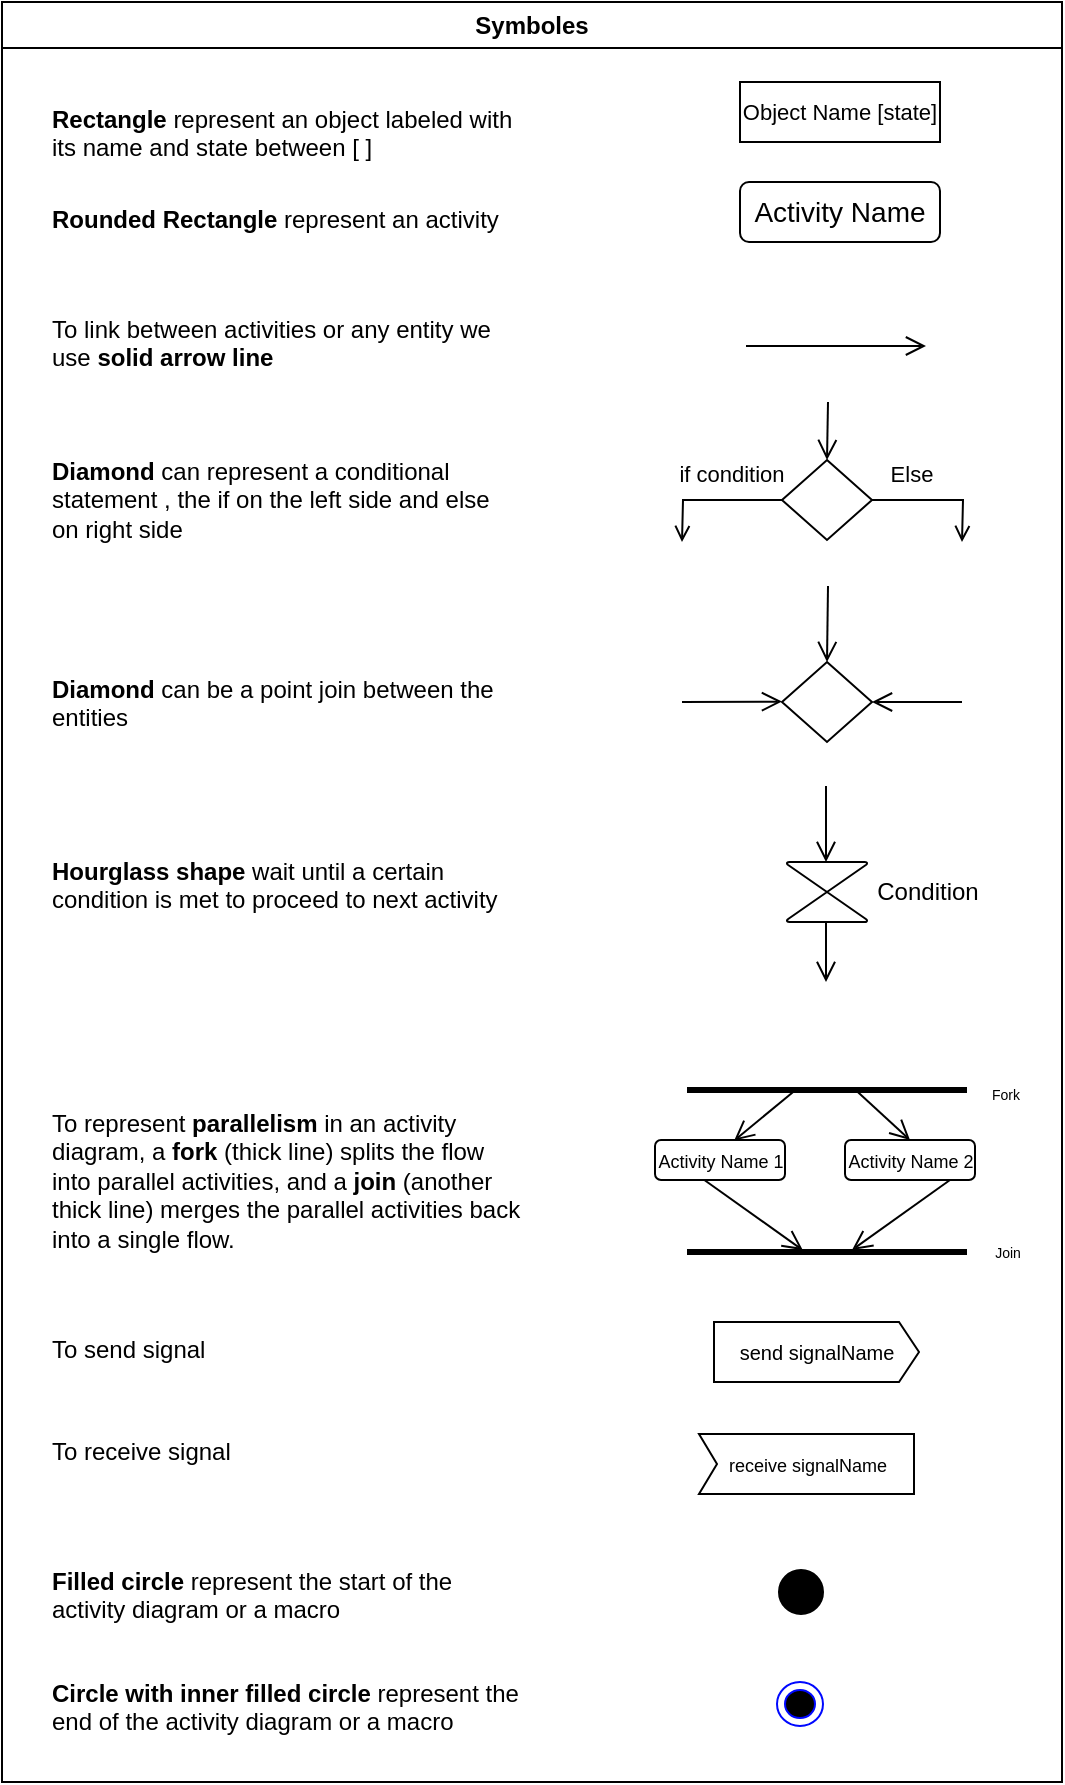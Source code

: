 <mxfile version="25.0.2">
  <diagram name="Page-1" id="kOurHQ7dUZ6u-fdU3AdX">
    <mxGraphModel dx="821" dy="531" grid="1" gridSize="10" guides="1" tooltips="1" connect="1" arrows="1" fold="1" page="1" pageScale="1" pageWidth="570" pageHeight="940" math="0" shadow="0">
      <root>
        <mxCell id="0" />
        <mxCell id="1" parent="0" />
        <mxCell id="ODHws7L-mMITOsE462_n-108" value="" style="group" vertex="1" connectable="0" parent="1">
          <mxGeometry x="20" y="20" width="530" height="890" as="geometry" />
        </mxCell>
        <mxCell id="ODHws7L-mMITOsE462_n-1" value="Symboles" style="swimlane;whiteSpace=wrap;html=1;" vertex="1" parent="ODHws7L-mMITOsE462_n-108">
          <mxGeometry width="530" height="890" as="geometry" />
        </mxCell>
        <mxCell id="ODHws7L-mMITOsE462_n-2" value="&lt;font style=&quot;font-size: 11px;&quot;&gt;Object Name [state]&lt;/font&gt;" style="rounded=0;whiteSpace=wrap;html=1;align=center;fillColor=none;" vertex="1" parent="ODHws7L-mMITOsE462_n-1">
          <mxGeometry x="369" y="40" width="100" height="30" as="geometry" />
        </mxCell>
        <mxCell id="ODHws7L-mMITOsE462_n-8" value="&lt;font style=&quot;font-size: 14px;&quot;&gt;Activity Name&lt;/font&gt;" style="rounded=1;whiteSpace=wrap;html=1;fillColor=none;" vertex="1" parent="ODHws7L-mMITOsE462_n-1">
          <mxGeometry x="369" y="90" width="100" height="30" as="geometry" />
        </mxCell>
        <mxCell id="ODHws7L-mMITOsE462_n-10" style="edgeStyle=orthogonalEdgeStyle;rounded=0;orthogonalLoop=1;jettySize=auto;html=1;endArrow=open;endFill=0;" edge="1" parent="ODHws7L-mMITOsE462_n-1" source="ODHws7L-mMITOsE462_n-9">
          <mxGeometry relative="1" as="geometry">
            <mxPoint x="480" y="270" as="targetPoint" />
          </mxGeometry>
        </mxCell>
        <mxCell id="ODHws7L-mMITOsE462_n-11" style="edgeStyle=orthogonalEdgeStyle;rounded=0;orthogonalLoop=1;jettySize=auto;html=1;endArrow=open;endFill=0;" edge="1" parent="ODHws7L-mMITOsE462_n-1" source="ODHws7L-mMITOsE462_n-9">
          <mxGeometry relative="1" as="geometry">
            <mxPoint x="340" y="270" as="targetPoint" />
          </mxGeometry>
        </mxCell>
        <mxCell id="ODHws7L-mMITOsE462_n-16" value="&lt;b&gt;Rectangle &lt;/b&gt;represent an object labeled with&lt;div&gt;its name and state between [ ]&lt;/div&gt;" style="text;html=1;align=left;verticalAlign=top;whiteSpace=wrap;rounded=0;" vertex="1" parent="ODHws7L-mMITOsE462_n-1">
          <mxGeometry x="23" y="45" width="237" height="35" as="geometry" />
        </mxCell>
        <mxCell id="ODHws7L-mMITOsE462_n-17" value="&lt;b&gt;Rounded Rectangle &lt;/b&gt;represent an activity" style="text;html=1;align=left;verticalAlign=top;whiteSpace=wrap;rounded=0;" vertex="1" parent="ODHws7L-mMITOsE462_n-1">
          <mxGeometry x="23" y="95" width="237" height="20" as="geometry" />
        </mxCell>
        <mxCell id="ODHws7L-mMITOsE462_n-19" value="To link between activities or any entity&amp;nbsp;&lt;span style=&quot;background-color: initial;&quot;&gt;we use &lt;/span&gt;&lt;b style=&quot;background-color: initial;&quot;&gt;solid arrow line&lt;/b&gt;" style="text;html=1;align=left;verticalAlign=top;whiteSpace=wrap;rounded=0;" vertex="1" parent="ODHws7L-mMITOsE462_n-1">
          <mxGeometry x="23" y="150" width="237" height="40" as="geometry" />
        </mxCell>
        <mxCell id="ODHws7L-mMITOsE462_n-27" value="&lt;b&gt;Diamond&lt;/b&gt; can represent a conditional statement , the if on the left side and else on right side" style="text;html=1;align=left;verticalAlign=top;whiteSpace=wrap;rounded=0;" vertex="1" parent="ODHws7L-mMITOsE462_n-1">
          <mxGeometry x="23" y="221" width="237" height="49" as="geometry" />
        </mxCell>
        <mxCell id="ODHws7L-mMITOsE462_n-28" value="" style="rhombus;whiteSpace=wrap;html=1;fillColor=none;" vertex="1" parent="ODHws7L-mMITOsE462_n-1">
          <mxGeometry x="390" y="330" width="45" height="40" as="geometry" />
        </mxCell>
        <mxCell id="ODHws7L-mMITOsE462_n-29" value="" style="endArrow=open;endFill=1;endSize=8;html=1;rounded=0;entryX=0;entryY=0.5;entryDx=0;entryDy=0;" edge="1" parent="ODHws7L-mMITOsE462_n-1">
          <mxGeometry width="160" relative="1" as="geometry">
            <mxPoint x="340" y="350" as="sourcePoint" />
            <mxPoint x="390" y="349.81" as="targetPoint" />
          </mxGeometry>
        </mxCell>
        <mxCell id="ODHws7L-mMITOsE462_n-31" value="" style="endArrow=open;endFill=1;endSize=8;html=1;rounded=0;entryX=0.5;entryY=0;entryDx=0;entryDy=0;" edge="1" parent="ODHws7L-mMITOsE462_n-1" target="ODHws7L-mMITOsE462_n-28">
          <mxGeometry width="160" relative="1" as="geometry">
            <mxPoint x="413" y="292" as="sourcePoint" />
            <mxPoint x="412.35" y="309.5" as="targetPoint" />
            <Array as="points" />
          </mxGeometry>
        </mxCell>
        <mxCell id="ODHws7L-mMITOsE462_n-33" value="&lt;b&gt;Diamond&lt;/b&gt; can be a point join between the entities&amp;nbsp;" style="text;html=1;align=left;verticalAlign=top;whiteSpace=wrap;rounded=0;" vertex="1" parent="ODHws7L-mMITOsE462_n-1">
          <mxGeometry x="23" y="330" width="237" height="39" as="geometry" />
        </mxCell>
        <mxCell id="ODHws7L-mMITOsE462_n-34" value="" style="verticalLabelPosition=bottom;verticalAlign=top;html=1;shape=mxgraph.flowchart.collate;fillColor=none;" vertex="1" parent="ODHws7L-mMITOsE462_n-1">
          <mxGeometry x="392.5" y="430" width="40" height="30" as="geometry" />
        </mxCell>
        <mxCell id="ODHws7L-mMITOsE462_n-38" value="&lt;b&gt;Hourglass shape&lt;/b&gt;&amp;nbsp;wait until a certain condition is met to proceed to next activity&amp;nbsp;" style="text;html=1;align=left;verticalAlign=top;whiteSpace=wrap;rounded=0;" vertex="1" parent="ODHws7L-mMITOsE462_n-1">
          <mxGeometry x="23" y="421" width="237" height="39" as="geometry" />
        </mxCell>
        <mxCell id="ODHws7L-mMITOsE462_n-41" value="" style="line;strokeWidth=3;fillColor=none;align=left;verticalAlign=middle;spacingTop=-1;spacingLeft=3;spacingRight=3;rotatable=0;labelPosition=right;points=[];portConstraint=eastwest;strokeColor=inherit;" vertex="1" parent="ODHws7L-mMITOsE462_n-1">
          <mxGeometry x="342.5" y="621" width="140" height="8" as="geometry" />
        </mxCell>
        <mxCell id="ODHws7L-mMITOsE462_n-40" value="" style="line;strokeWidth=3;fillColor=none;align=left;verticalAlign=middle;spacingTop=-1;spacingLeft=3;spacingRight=3;rotatable=0;labelPosition=right;points=[];portConstraint=eastwest;strokeColor=inherit;" vertex="1" parent="ODHws7L-mMITOsE462_n-1">
          <mxGeometry x="342.5" y="540" width="140" height="8" as="geometry" />
        </mxCell>
        <mxCell id="ODHws7L-mMITOsE462_n-44" value="&lt;font style=&quot;font-size: 9px;&quot;&gt;Activity Name 1&lt;/font&gt;" style="rounded=1;whiteSpace=wrap;html=1;fillColor=none;" vertex="1" parent="ODHws7L-mMITOsE462_n-1">
          <mxGeometry x="326.5" y="569" width="65" height="20" as="geometry" />
        </mxCell>
        <mxCell id="ODHws7L-mMITOsE462_n-45" value="&lt;font style=&quot;font-size: 9px;&quot;&gt;Activity Name 2&lt;/font&gt;" style="rounded=1;whiteSpace=wrap;html=1;fillColor=none;" vertex="1" parent="ODHws7L-mMITOsE462_n-1">
          <mxGeometry x="421.5" y="569" width="65" height="20" as="geometry" />
        </mxCell>
        <mxCell id="ODHws7L-mMITOsE462_n-42" value="" style="endArrow=open;endFill=1;endSize=8;html=1;rounded=0;exitX=0.606;exitY=0.558;exitDx=0;exitDy=0;exitPerimeter=0;entryX=0.5;entryY=0;entryDx=0;entryDy=0;" edge="1" parent="ODHws7L-mMITOsE462_n-1" source="ODHws7L-mMITOsE462_n-40" target="ODHws7L-mMITOsE462_n-45">
          <mxGeometry width="160" relative="1" as="geometry">
            <mxPoint x="382" y="386" as="sourcePoint" />
            <mxPoint x="470" y="570" as="targetPoint" />
          </mxGeometry>
        </mxCell>
        <mxCell id="ODHws7L-mMITOsE462_n-46" value="" style="endArrow=open;endFill=1;endSize=8;html=1;rounded=0;exitX=0.395;exitY=0.999;exitDx=0;exitDy=0;exitPerimeter=0;entryX=0.421;entryY=0.635;entryDx=0;entryDy=0;entryPerimeter=0;" edge="1" parent="ODHws7L-mMITOsE462_n-1">
          <mxGeometry width="160" relative="1" as="geometry">
            <mxPoint x="351.175" y="589" as="sourcePoint" />
            <mxPoint x="400.44" y="624.08" as="targetPoint" />
          </mxGeometry>
        </mxCell>
        <mxCell id="ODHws7L-mMITOsE462_n-50" value="&lt;font style=&quot;font-size: 7px;&quot;&gt;Fork&amp;nbsp;&lt;/font&gt;" style="text;html=1;align=center;verticalAlign=middle;whiteSpace=wrap;rounded=0;" vertex="1" parent="ODHws7L-mMITOsE462_n-1">
          <mxGeometry x="482.5" y="540" width="40" height="10" as="geometry" />
        </mxCell>
        <mxCell id="ODHws7L-mMITOsE462_n-53" value="&lt;span style=&quot;font-size: 7px;&quot;&gt;Join&lt;/span&gt;" style="text;html=1;align=center;verticalAlign=middle;whiteSpace=wrap;rounded=0;" vertex="1" parent="ODHws7L-mMITOsE462_n-1">
          <mxGeometry x="482.5" y="619" width="40" height="10" as="geometry" />
        </mxCell>
        <mxCell id="ODHws7L-mMITOsE462_n-54" value="To represent &lt;strong&gt;parallelism&lt;/strong&gt; in an activity diagram, a &lt;strong&gt;fork&lt;/strong&gt; (thick line) splits the flow into parallel activities, and a &lt;strong&gt;join&lt;/strong&gt; (another thick line) merges the parallel activities back into a single flow." style="text;html=1;align=left;verticalAlign=top;whiteSpace=wrap;rounded=0;" vertex="1" parent="ODHws7L-mMITOsE462_n-1">
          <mxGeometry x="23" y="546.5" width="237" height="83.5" as="geometry" />
        </mxCell>
        <mxCell id="ODHws7L-mMITOsE462_n-77" value="&lt;font style=&quot;font-size: 9px;&quot;&gt;receive signalName&lt;/font&gt;" style="shape=mxgraph.sysml.accEvent;flipH=0;whiteSpace=wrap;align=center;html=1;fillColor=none;" vertex="1" parent="ODHws7L-mMITOsE462_n-1">
          <mxGeometry x="348.5" y="716" width="107.5" height="30" as="geometry" />
        </mxCell>
        <mxCell id="ODHws7L-mMITOsE462_n-78" value="&lt;font style=&quot;font-size: 10px;&quot;&gt;send signalName&lt;/font&gt;" style="html=1;shadow=0;dashed=0;align=center;verticalAlign=middle;shape=mxgraph.arrows2.arrow;dy=0;dx=10;notch=0;fillColor=none;" vertex="1" parent="ODHws7L-mMITOsE462_n-1">
          <mxGeometry x="356" y="660" width="102.5" height="30" as="geometry" />
        </mxCell>
        <mxCell id="ODHws7L-mMITOsE462_n-83" value="" style="ellipse;whiteSpace=wrap;html=1;aspect=fixed;fillColor=#000000;" vertex="1" parent="ODHws7L-mMITOsE462_n-1">
          <mxGeometry x="388.5" y="784" width="22" height="22" as="geometry" />
        </mxCell>
        <mxCell id="ODHws7L-mMITOsE462_n-86" value="To send signal" style="text;html=1;align=left;verticalAlign=top;whiteSpace=wrap;rounded=0;" vertex="1" parent="ODHws7L-mMITOsE462_n-1">
          <mxGeometry x="23" y="660" width="237" height="39" as="geometry" />
        </mxCell>
        <mxCell id="ODHws7L-mMITOsE462_n-87" value="To receive signal" style="text;html=1;align=left;verticalAlign=top;whiteSpace=wrap;rounded=0;" vertex="1" parent="ODHws7L-mMITOsE462_n-1">
          <mxGeometry x="23" y="711" width="237" height="39" as="geometry" />
        </mxCell>
        <mxCell id="ODHws7L-mMITOsE462_n-88" value="&lt;b&gt;Filled circle&lt;/b&gt; represent the start of the activity diagram or a macro" style="text;html=1;align=left;verticalAlign=top;whiteSpace=wrap;rounded=0;" vertex="1" parent="ODHws7L-mMITOsE462_n-1">
          <mxGeometry x="23" y="775.5" width="237" height="39" as="geometry" />
        </mxCell>
        <mxCell id="ODHws7L-mMITOsE462_n-89" value="&lt;b&gt;Circle with inner filled circle&lt;/b&gt;&amp;nbsp;represent the end of the activity diagram or a macro" style="text;html=1;align=left;verticalAlign=top;whiteSpace=wrap;rounded=0;" vertex="1" parent="ODHws7L-mMITOsE462_n-1">
          <mxGeometry x="23" y="831.5" width="237" height="39" as="geometry" />
        </mxCell>
        <mxCell id="ODHws7L-mMITOsE462_n-95" value="" style="ellipse;html=1;shape=endState;fillColor=#000000;strokeColor=#0008ff;perimeterSpacing=18;strokeWidth=1;" vertex="1" parent="ODHws7L-mMITOsE462_n-1">
          <mxGeometry x="387.5" y="840" width="23" height="22" as="geometry" />
        </mxCell>
        <mxCell id="ODHws7L-mMITOsE462_n-106" value="" style="group" vertex="1" connectable="0" parent="ODHws7L-mMITOsE462_n-1">
          <mxGeometry x="335" y="221" width="100" height="48" as="geometry" />
        </mxCell>
        <mxCell id="ODHws7L-mMITOsE462_n-9" value="" style="rhombus;whiteSpace=wrap;html=1;fillColor=none;" vertex="1" parent="ODHws7L-mMITOsE462_n-106">
          <mxGeometry x="55" y="8" width="45" height="40" as="geometry" />
        </mxCell>
        <mxCell id="ODHws7L-mMITOsE462_n-21" value="&lt;font style=&quot;font-size: 11px;&quot;&gt;if condition&lt;/font&gt;" style="text;html=1;align=center;verticalAlign=middle;whiteSpace=wrap;rounded=0;" vertex="1" parent="ODHws7L-mMITOsE462_n-106">
          <mxGeometry width="60" height="30" as="geometry" />
        </mxCell>
        <mxCell id="ODHws7L-mMITOsE462_n-13" value="" style="endArrow=open;endFill=1;endSize=8;html=1;rounded=0;" edge="1" parent="ODHws7L-mMITOsE462_n-108">
          <mxGeometry width="160" relative="1" as="geometry">
            <mxPoint x="372" y="172" as="sourcePoint" />
            <mxPoint x="462" y="172" as="targetPoint" />
          </mxGeometry>
        </mxCell>
        <mxCell id="ODHws7L-mMITOsE462_n-20" value="" style="endArrow=open;endFill=1;endSize=8;html=1;rounded=0;entryX=0.5;entryY=0;entryDx=0;entryDy=0;" edge="1" parent="ODHws7L-mMITOsE462_n-108" target="ODHws7L-mMITOsE462_n-9">
          <mxGeometry width="160" relative="1" as="geometry">
            <mxPoint x="413" y="200" as="sourcePoint" />
            <mxPoint x="472" y="182" as="targetPoint" />
          </mxGeometry>
        </mxCell>
        <mxCell id="ODHws7L-mMITOsE462_n-26" value="&lt;font style=&quot;font-size: 11px;&quot;&gt;Else&lt;/font&gt;" style="text;html=1;align=center;verticalAlign=middle;whiteSpace=wrap;rounded=0;" vertex="1" parent="ODHws7L-mMITOsE462_n-108">
          <mxGeometry x="440" y="226" width="30" height="20" as="geometry" />
        </mxCell>
        <mxCell id="ODHws7L-mMITOsE462_n-30" value="" style="endArrow=open;endFill=1;endSize=8;html=1;rounded=0;entryX=1;entryY=0.5;entryDx=0;entryDy=0;" edge="1" parent="ODHws7L-mMITOsE462_n-108" target="ODHws7L-mMITOsE462_n-28">
          <mxGeometry width="160" relative="1" as="geometry">
            <mxPoint x="480" y="350" as="sourcePoint" />
            <mxPoint x="400" y="359.81" as="targetPoint" />
          </mxGeometry>
        </mxCell>
        <mxCell id="ODHws7L-mMITOsE462_n-35" value="" style="endArrow=open;endFill=1;endSize=8;html=1;rounded=0;entryX=0.5;entryY=0;entryDx=0;entryDy=0;" edge="1" parent="ODHws7L-mMITOsE462_n-108">
          <mxGeometry width="160" relative="1" as="geometry">
            <mxPoint x="412" y="392" as="sourcePoint" />
            <mxPoint x="412" y="430" as="targetPoint" />
            <Array as="points" />
          </mxGeometry>
        </mxCell>
        <mxCell id="ODHws7L-mMITOsE462_n-36" value="" style="endArrow=open;endFill=1;endSize=8;html=1;rounded=0;" edge="1" parent="ODHws7L-mMITOsE462_n-108">
          <mxGeometry width="160" relative="1" as="geometry">
            <mxPoint x="412" y="460" as="sourcePoint" />
            <mxPoint x="412" y="490" as="targetPoint" />
            <Array as="points" />
          </mxGeometry>
        </mxCell>
        <mxCell id="ODHws7L-mMITOsE462_n-37" value="Condition" style="text;html=1;align=center;verticalAlign=middle;whiteSpace=wrap;rounded=0;" vertex="1" parent="ODHws7L-mMITOsE462_n-108">
          <mxGeometry x="433" y="435" width="60" height="19" as="geometry" />
        </mxCell>
        <mxCell id="ODHws7L-mMITOsE462_n-43" value="" style="endArrow=open;endFill=1;endSize=8;html=1;rounded=0;exitX=0.418;exitY=0.827;exitDx=0;exitDy=0;exitPerimeter=0;entryX=0.609;entryY=0.013;entryDx=0;entryDy=0;entryPerimeter=0;" edge="1" parent="ODHws7L-mMITOsE462_n-108" target="ODHws7L-mMITOsE462_n-44">
          <mxGeometry width="160" relative="1" as="geometry">
            <mxPoint x="396.02" y="544.616" as="sourcePoint" />
            <mxPoint x="355" y="568" as="targetPoint" />
          </mxGeometry>
        </mxCell>
        <mxCell id="ODHws7L-mMITOsE462_n-49" value="" style="endArrow=open;endFill=1;endSize=8;html=1;rounded=0;exitX=0.395;exitY=0.999;exitDx=0;exitDy=0;exitPerimeter=0;entryX=0.421;entryY=0.635;entryDx=0;entryDy=0;entryPerimeter=0;" edge="1" parent="ODHws7L-mMITOsE462_n-108">
          <mxGeometry width="160" relative="1" as="geometry">
            <mxPoint x="474" y="589" as="sourcePoint" />
            <mxPoint x="425" y="624" as="targetPoint" />
          </mxGeometry>
        </mxCell>
        <mxCell id="ODHws7L-mMITOsE462_n-64" value="" style="endArrow=none;html=1;rounded=0;" edge="1" parent="ODHws7L-mMITOsE462_n-108">
          <mxGeometry width="50" height="50" relative="1" as="geometry">
            <mxPoint x="390" y="740" as="sourcePoint" />
            <mxPoint x="390" y="740" as="targetPoint" />
          </mxGeometry>
        </mxCell>
      </root>
    </mxGraphModel>
  </diagram>
</mxfile>
